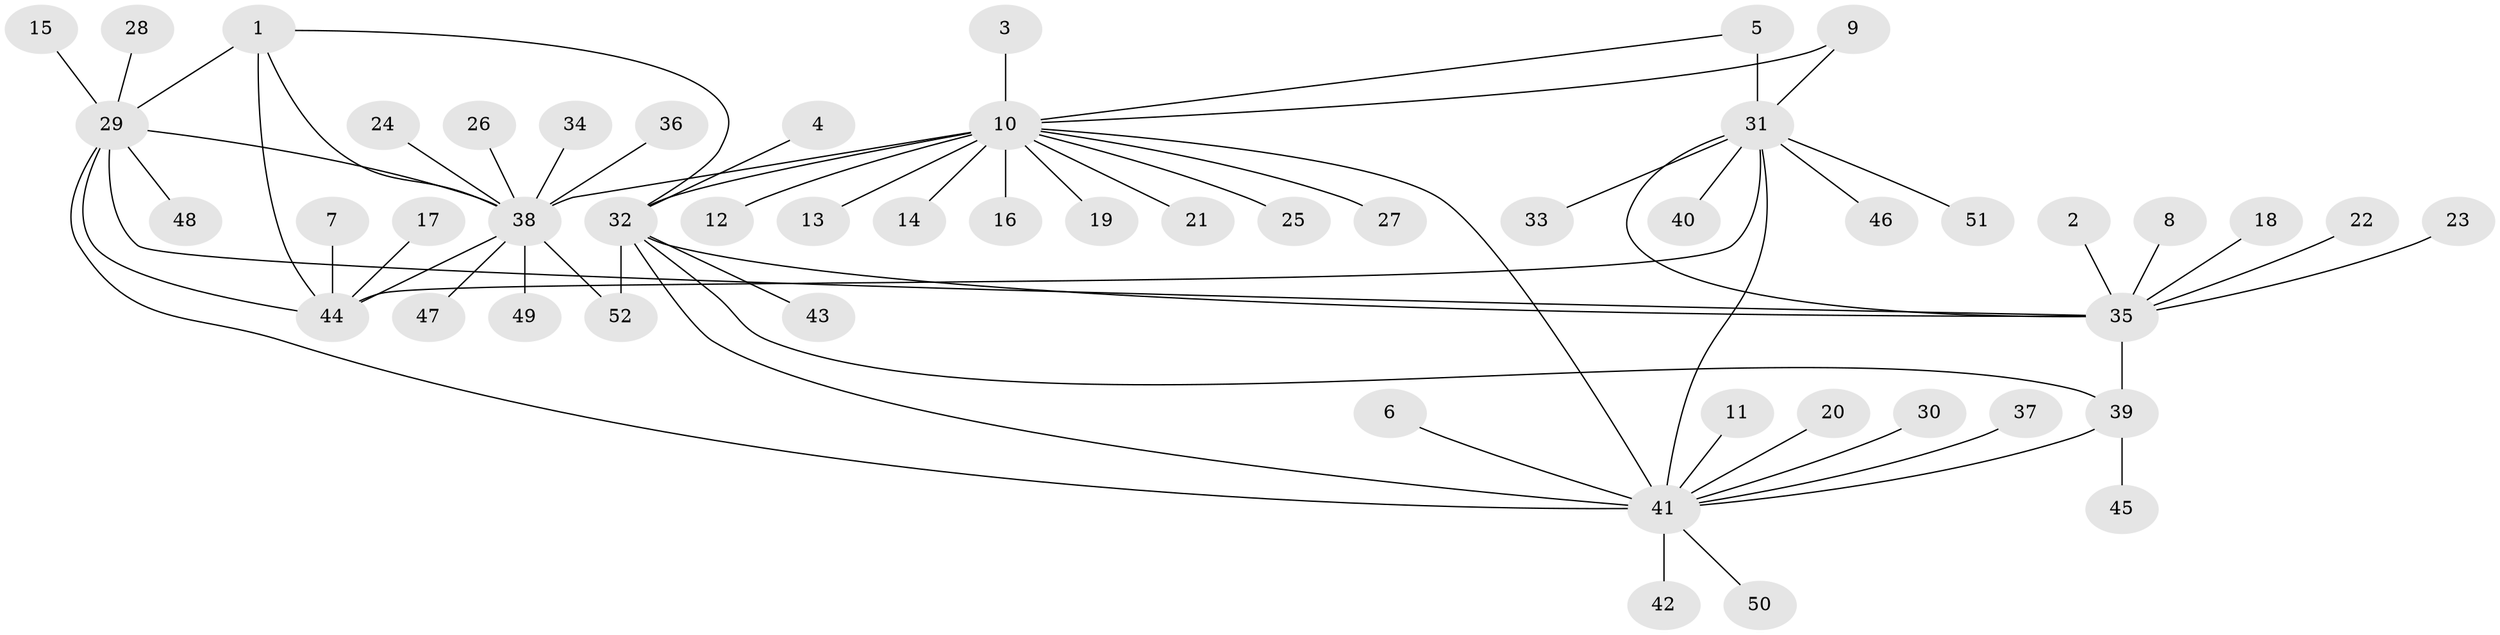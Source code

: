 // original degree distribution, {10: 0.038834951456310676, 8: 0.05825242718446602, 7: 0.019417475728155338, 6: 0.038834951456310676, 5: 0.02912621359223301, 9: 0.02912621359223301, 4: 0.02912621359223301, 14: 0.009708737864077669, 1: 0.5922330097087378, 2: 0.1262135922330097, 3: 0.02912621359223301}
// Generated by graph-tools (version 1.1) at 2025/50/03/09/25 03:50:27]
// undirected, 52 vertices, 65 edges
graph export_dot {
graph [start="1"]
  node [color=gray90,style=filled];
  1;
  2;
  3;
  4;
  5;
  6;
  7;
  8;
  9;
  10;
  11;
  12;
  13;
  14;
  15;
  16;
  17;
  18;
  19;
  20;
  21;
  22;
  23;
  24;
  25;
  26;
  27;
  28;
  29;
  30;
  31;
  32;
  33;
  34;
  35;
  36;
  37;
  38;
  39;
  40;
  41;
  42;
  43;
  44;
  45;
  46;
  47;
  48;
  49;
  50;
  51;
  52;
  1 -- 29 [weight=1.0];
  1 -- 32 [weight=1.0];
  1 -- 38 [weight=1.0];
  1 -- 44 [weight=2.0];
  2 -- 35 [weight=1.0];
  3 -- 10 [weight=1.0];
  4 -- 32 [weight=1.0];
  5 -- 10 [weight=1.0];
  5 -- 31 [weight=4.0];
  6 -- 41 [weight=1.0];
  7 -- 44 [weight=1.0];
  8 -- 35 [weight=1.0];
  9 -- 10 [weight=1.0];
  9 -- 31 [weight=1.0];
  10 -- 12 [weight=1.0];
  10 -- 13 [weight=4.0];
  10 -- 14 [weight=1.0];
  10 -- 16 [weight=1.0];
  10 -- 19 [weight=1.0];
  10 -- 21 [weight=1.0];
  10 -- 25 [weight=1.0];
  10 -- 27 [weight=1.0];
  10 -- 32 [weight=1.0];
  10 -- 38 [weight=1.0];
  10 -- 41 [weight=2.0];
  11 -- 41 [weight=1.0];
  15 -- 29 [weight=1.0];
  17 -- 44 [weight=1.0];
  18 -- 35 [weight=1.0];
  20 -- 41 [weight=1.0];
  22 -- 35 [weight=1.0];
  23 -- 35 [weight=1.0];
  24 -- 38 [weight=1.0];
  26 -- 38 [weight=1.0];
  28 -- 29 [weight=1.0];
  29 -- 35 [weight=1.0];
  29 -- 38 [weight=1.0];
  29 -- 41 [weight=1.0];
  29 -- 44 [weight=2.0];
  29 -- 48 [weight=1.0];
  30 -- 41 [weight=1.0];
  31 -- 33 [weight=1.0];
  31 -- 35 [weight=1.0];
  31 -- 40 [weight=1.0];
  31 -- 41 [weight=2.0];
  31 -- 44 [weight=2.0];
  31 -- 46 [weight=1.0];
  31 -- 51 [weight=1.0];
  32 -- 35 [weight=3.0];
  32 -- 39 [weight=1.0];
  32 -- 41 [weight=1.0];
  32 -- 43 [weight=1.0];
  32 -- 52 [weight=1.0];
  34 -- 38 [weight=1.0];
  35 -- 39 [weight=3.0];
  36 -- 38 [weight=1.0];
  37 -- 41 [weight=1.0];
  38 -- 44 [weight=2.0];
  38 -- 47 [weight=1.0];
  38 -- 49 [weight=1.0];
  38 -- 52 [weight=1.0];
  39 -- 41 [weight=1.0];
  39 -- 45 [weight=1.0];
  41 -- 42 [weight=4.0];
  41 -- 50 [weight=1.0];
}

